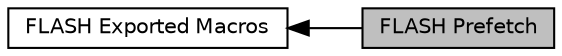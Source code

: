 digraph "FLASH Prefetch"
{
  edge [fontname="Helvetica",fontsize="10",labelfontname="Helvetica",labelfontsize="10"];
  node [fontname="Helvetica",fontsize="10",shape=box];
  rankdir=LR;
  Node1 [label="FLASH Prefetch",height=0.2,width=0.4,color="black", fillcolor="grey75", style="filled", fontcolor="black",tooltip="macros to handle FLASH Prefetch buffer"];
  Node2 [label="FLASH Exported Macros",height=0.2,width=0.4,color="black", fillcolor="white", style="filled",URL="$group___f_l_a_s_h___exported___macros.html",tooltip="macros to control FLASH features"];
  Node2->Node1 [shape=plaintext, dir="back", style="solid"];
}
